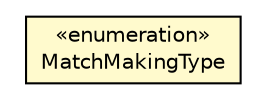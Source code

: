 #!/usr/local/bin/dot
#
# Class diagram 
# Generated by UMLGraph version R5_6-24-gf6e263 (http://www.umlgraph.org/)
#

digraph G {
	edge [fontname="Helvetica",fontsize=10,labelfontname="Helvetica",labelfontsize=10];
	node [fontname="Helvetica",fontsize=10,shape=plaintext];
	nodesep=0.25;
	ranksep=0.5;
	// org.universAAL.middleware.api.annotation.ServiceOperation.MatchMakingType
	c7416661 [label=<<table title="org.universAAL.middleware.api.annotation.ServiceOperation.MatchMakingType" border="0" cellborder="1" cellspacing="0" cellpadding="2" port="p" bgcolor="lemonChiffon" href="./ServiceOperation.MatchMakingType.html">
		<tr><td><table border="0" cellspacing="0" cellpadding="1">
<tr><td align="center" balign="center"> &#171;enumeration&#187; </td></tr>
<tr><td align="center" balign="center"> MatchMakingType </td></tr>
		</table></td></tr>
		</table>>, URL="./ServiceOperation.MatchMakingType.html", fontname="Helvetica", fontcolor="black", fontsize=10.0];
}

